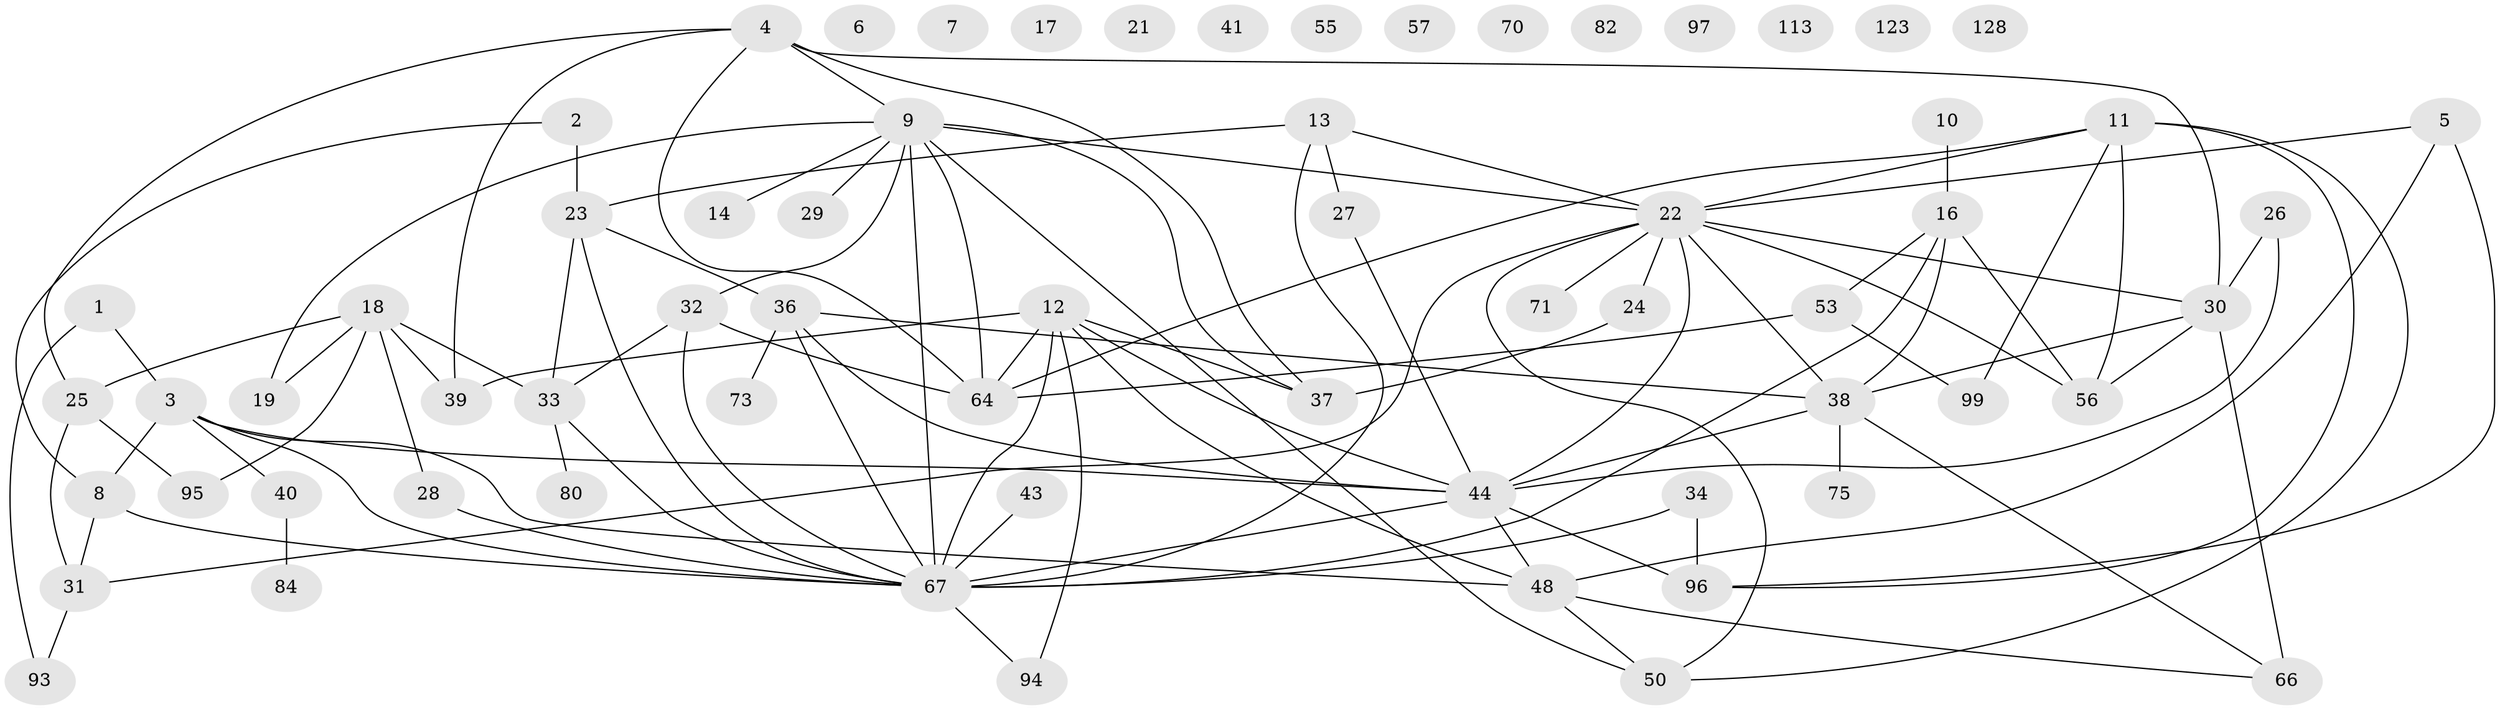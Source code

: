 // original degree distribution, {4: 0.18461538461538463, 1: 0.18461538461538463, 2: 0.2230769230769231, 0: 0.09230769230769231, 5: 0.06153846153846154, 6: 0.05384615384615385, 3: 0.19230769230769232, 7: 0.007692307692307693}
// Generated by graph-tools (version 1.1) at 2025/16/03/04/25 18:16:38]
// undirected, 65 vertices, 103 edges
graph export_dot {
graph [start="1"]
  node [color=gray90,style=filled];
  1 [super="+87+35+15"];
  2 [super="+116"];
  3 [super="+83"];
  4 [super="+127+68"];
  5 [super="+49"];
  6;
  7;
  8 [super="+109+51+85"];
  9 [super="+65+77"];
  10;
  11 [super="+92+58"];
  12 [super="+52"];
  13 [super="+129+20"];
  14 [super="+124"];
  16 [super="+63+79"];
  17;
  18 [super="+88+74"];
  19;
  21;
  22 [super="+54+42"];
  23 [super="+102"];
  24 [super="+72+78+62"];
  25;
  26 [super="+107"];
  27 [super="+59"];
  28;
  29;
  30 [super="+47"];
  31;
  32;
  33 [super="+45"];
  34;
  36 [super="+60+46"];
  37;
  38 [super="+91+98"];
  39;
  40 [super="+69"];
  41;
  43;
  44 [super="+90+89"];
  48 [super="+104"];
  50 [super="+100"];
  53 [super="+61+118+130"];
  55;
  56;
  57;
  64 [super="+76"];
  66;
  67 [super="+108+110"];
  70 [super="+86"];
  71;
  73;
  75;
  80 [super="+122"];
  82;
  84;
  93;
  94;
  95;
  96 [super="+119"];
  97;
  99;
  113;
  123;
  128;
  1 -- 93;
  1 -- 3;
  2 -- 23;
  2 -- 8;
  3 -- 8 [weight=2];
  3 -- 40;
  3 -- 44;
  3 -- 48;
  3 -- 67;
  4 -- 39;
  4 -- 64;
  4 -- 9;
  4 -- 37;
  4 -- 30;
  4 -- 25;
  5 -- 22;
  5 -- 48;
  5 -- 96;
  8 -- 31;
  8 -- 67;
  9 -- 19;
  9 -- 32;
  9 -- 37;
  9 -- 64;
  9 -- 22;
  9 -- 50;
  9 -- 67;
  9 -- 29;
  9 -- 14;
  10 -- 16;
  11 -- 64;
  11 -- 56;
  11 -- 50;
  11 -- 96;
  11 -- 99;
  11 -- 22;
  12 -- 48;
  12 -- 37;
  12 -- 39;
  12 -- 94;
  12 -- 44;
  12 -- 64;
  12 -- 67;
  13 -- 27;
  13 -- 23;
  13 -- 67;
  13 -- 22;
  16 -- 53;
  16 -- 38;
  16 -- 56;
  16 -- 67;
  18 -- 28;
  18 -- 39;
  18 -- 25;
  18 -- 33;
  18 -- 19;
  18 -- 95;
  22 -- 71;
  22 -- 24;
  22 -- 38;
  22 -- 44;
  22 -- 50;
  22 -- 56;
  22 -- 31;
  22 -- 30;
  23 -- 36;
  23 -- 33;
  23 -- 67;
  24 -- 37;
  25 -- 31;
  25 -- 95;
  26 -- 30;
  26 -- 44;
  27 -- 44;
  28 -- 67;
  30 -- 56;
  30 -- 66;
  30 -- 38;
  31 -- 93;
  32 -- 33;
  32 -- 64;
  32 -- 67;
  33 -- 80;
  33 -- 67;
  34 -- 96;
  34 -- 67;
  36 -- 38 [weight=2];
  36 -- 44;
  36 -- 73;
  36 -- 67;
  38 -- 44;
  38 -- 75;
  38 -- 66;
  40 -- 84;
  43 -- 67 [weight=2];
  44 -- 96;
  44 -- 48;
  44 -- 67;
  48 -- 66;
  48 -- 50;
  53 -- 64;
  53 -- 99;
  67 -- 94;
}

